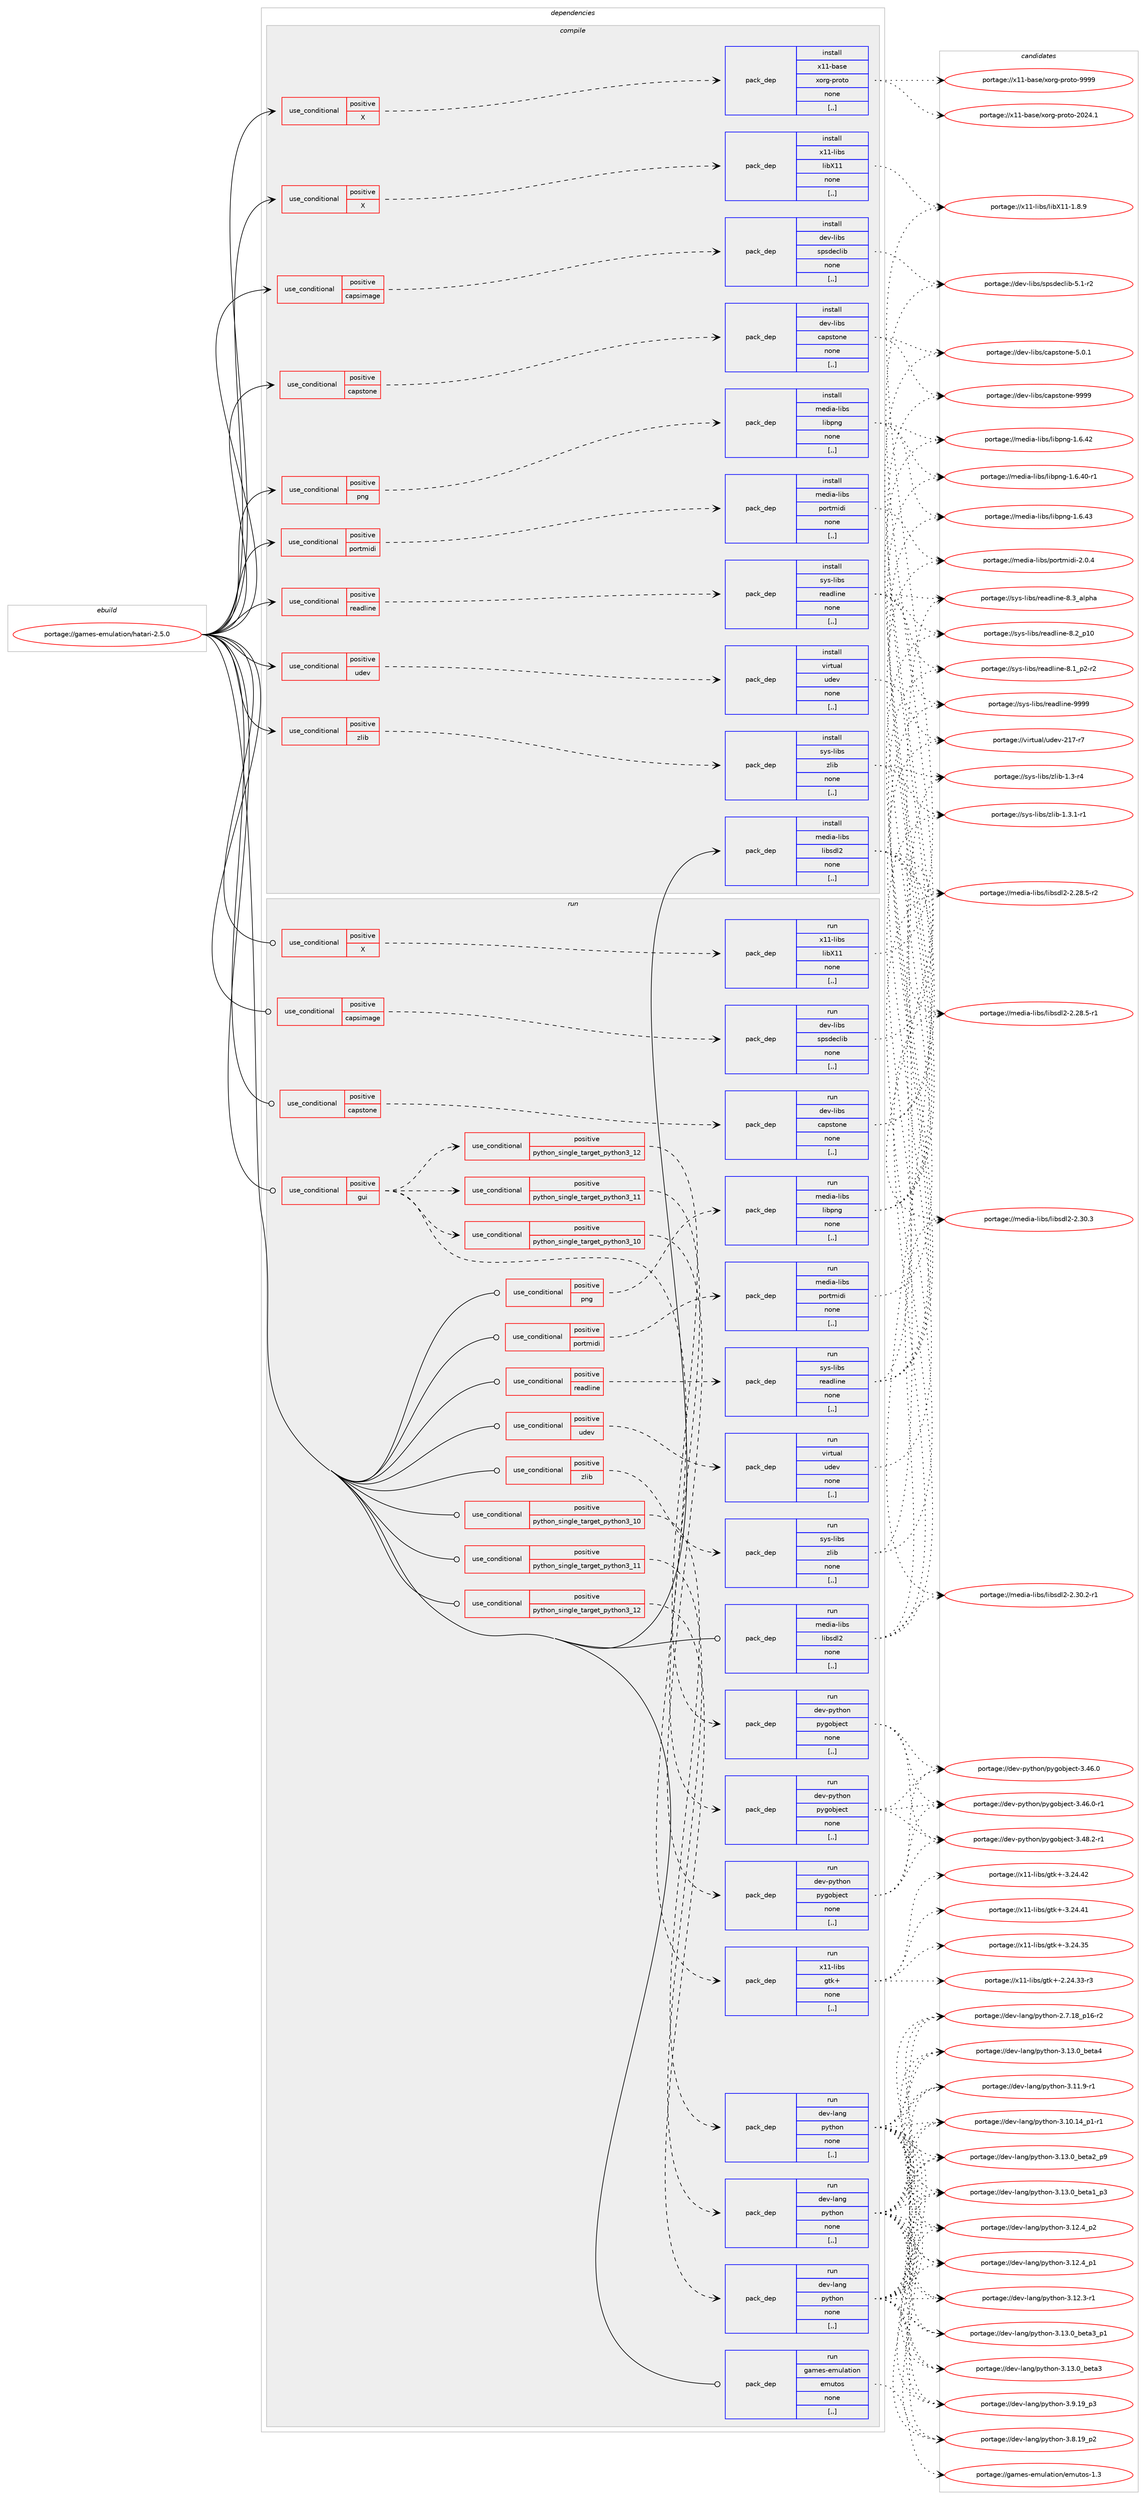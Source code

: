 digraph prolog {

# *************
# Graph options
# *************

newrank=true;
concentrate=true;
compound=true;
graph [rankdir=LR,fontname=Helvetica,fontsize=10,ranksep=1.5];#, ranksep=2.5, nodesep=0.2];
edge  [arrowhead=vee];
node  [fontname=Helvetica,fontsize=10];

# **********
# The ebuild
# **********

subgraph cluster_leftcol {
color=gray;
label=<<i>ebuild</i>>;
id [label="portage://games-emulation/hatari-2.5.0", color=red, width=4, href="../games-emulation/hatari-2.5.0.svg"];
}

# ****************
# The dependencies
# ****************

subgraph cluster_midcol {
color=gray;
label=<<i>dependencies</i>>;
subgraph cluster_compile {
fillcolor="#eeeeee";
style=filled;
label=<<i>compile</i>>;
subgraph cond63592 {
dependency227818 [label=<<TABLE BORDER="0" CELLBORDER="1" CELLSPACING="0" CELLPADDING="4"><TR><TD ROWSPAN="3" CELLPADDING="10">use_conditional</TD></TR><TR><TD>positive</TD></TR><TR><TD>X</TD></TR></TABLE>>, shape=none, color=red];
subgraph pack162730 {
dependency227819 [label=<<TABLE BORDER="0" CELLBORDER="1" CELLSPACING="0" CELLPADDING="4" WIDTH="220"><TR><TD ROWSPAN="6" CELLPADDING="30">pack_dep</TD></TR><TR><TD WIDTH="110">install</TD></TR><TR><TD>x11-base</TD></TR><TR><TD>xorg-proto</TD></TR><TR><TD>none</TD></TR><TR><TD>[,,]</TD></TR></TABLE>>, shape=none, color=blue];
}
dependency227818:e -> dependency227819:w [weight=20,style="dashed",arrowhead="vee"];
}
id:e -> dependency227818:w [weight=20,style="solid",arrowhead="vee"];
subgraph cond63593 {
dependency227820 [label=<<TABLE BORDER="0" CELLBORDER="1" CELLSPACING="0" CELLPADDING="4"><TR><TD ROWSPAN="3" CELLPADDING="10">use_conditional</TD></TR><TR><TD>positive</TD></TR><TR><TD>X</TD></TR></TABLE>>, shape=none, color=red];
subgraph pack162731 {
dependency227821 [label=<<TABLE BORDER="0" CELLBORDER="1" CELLSPACING="0" CELLPADDING="4" WIDTH="220"><TR><TD ROWSPAN="6" CELLPADDING="30">pack_dep</TD></TR><TR><TD WIDTH="110">install</TD></TR><TR><TD>x11-libs</TD></TR><TR><TD>libX11</TD></TR><TR><TD>none</TD></TR><TR><TD>[,,]</TD></TR></TABLE>>, shape=none, color=blue];
}
dependency227820:e -> dependency227821:w [weight=20,style="dashed",arrowhead="vee"];
}
id:e -> dependency227820:w [weight=20,style="solid",arrowhead="vee"];
subgraph cond63594 {
dependency227822 [label=<<TABLE BORDER="0" CELLBORDER="1" CELLSPACING="0" CELLPADDING="4"><TR><TD ROWSPAN="3" CELLPADDING="10">use_conditional</TD></TR><TR><TD>positive</TD></TR><TR><TD>capsimage</TD></TR></TABLE>>, shape=none, color=red];
subgraph pack162732 {
dependency227823 [label=<<TABLE BORDER="0" CELLBORDER="1" CELLSPACING="0" CELLPADDING="4" WIDTH="220"><TR><TD ROWSPAN="6" CELLPADDING="30">pack_dep</TD></TR><TR><TD WIDTH="110">install</TD></TR><TR><TD>dev-libs</TD></TR><TR><TD>spsdeclib</TD></TR><TR><TD>none</TD></TR><TR><TD>[,,]</TD></TR></TABLE>>, shape=none, color=blue];
}
dependency227822:e -> dependency227823:w [weight=20,style="dashed",arrowhead="vee"];
}
id:e -> dependency227822:w [weight=20,style="solid",arrowhead="vee"];
subgraph cond63595 {
dependency227824 [label=<<TABLE BORDER="0" CELLBORDER="1" CELLSPACING="0" CELLPADDING="4"><TR><TD ROWSPAN="3" CELLPADDING="10">use_conditional</TD></TR><TR><TD>positive</TD></TR><TR><TD>capstone</TD></TR></TABLE>>, shape=none, color=red];
subgraph pack162733 {
dependency227825 [label=<<TABLE BORDER="0" CELLBORDER="1" CELLSPACING="0" CELLPADDING="4" WIDTH="220"><TR><TD ROWSPAN="6" CELLPADDING="30">pack_dep</TD></TR><TR><TD WIDTH="110">install</TD></TR><TR><TD>dev-libs</TD></TR><TR><TD>capstone</TD></TR><TR><TD>none</TD></TR><TR><TD>[,,]</TD></TR></TABLE>>, shape=none, color=blue];
}
dependency227824:e -> dependency227825:w [weight=20,style="dashed",arrowhead="vee"];
}
id:e -> dependency227824:w [weight=20,style="solid",arrowhead="vee"];
subgraph cond63596 {
dependency227826 [label=<<TABLE BORDER="0" CELLBORDER="1" CELLSPACING="0" CELLPADDING="4"><TR><TD ROWSPAN="3" CELLPADDING="10">use_conditional</TD></TR><TR><TD>positive</TD></TR><TR><TD>png</TD></TR></TABLE>>, shape=none, color=red];
subgraph pack162734 {
dependency227827 [label=<<TABLE BORDER="0" CELLBORDER="1" CELLSPACING="0" CELLPADDING="4" WIDTH="220"><TR><TD ROWSPAN="6" CELLPADDING="30">pack_dep</TD></TR><TR><TD WIDTH="110">install</TD></TR><TR><TD>media-libs</TD></TR><TR><TD>libpng</TD></TR><TR><TD>none</TD></TR><TR><TD>[,,]</TD></TR></TABLE>>, shape=none, color=blue];
}
dependency227826:e -> dependency227827:w [weight=20,style="dashed",arrowhead="vee"];
}
id:e -> dependency227826:w [weight=20,style="solid",arrowhead="vee"];
subgraph cond63597 {
dependency227828 [label=<<TABLE BORDER="0" CELLBORDER="1" CELLSPACING="0" CELLPADDING="4"><TR><TD ROWSPAN="3" CELLPADDING="10">use_conditional</TD></TR><TR><TD>positive</TD></TR><TR><TD>portmidi</TD></TR></TABLE>>, shape=none, color=red];
subgraph pack162735 {
dependency227829 [label=<<TABLE BORDER="0" CELLBORDER="1" CELLSPACING="0" CELLPADDING="4" WIDTH="220"><TR><TD ROWSPAN="6" CELLPADDING="30">pack_dep</TD></TR><TR><TD WIDTH="110">install</TD></TR><TR><TD>media-libs</TD></TR><TR><TD>portmidi</TD></TR><TR><TD>none</TD></TR><TR><TD>[,,]</TD></TR></TABLE>>, shape=none, color=blue];
}
dependency227828:e -> dependency227829:w [weight=20,style="dashed",arrowhead="vee"];
}
id:e -> dependency227828:w [weight=20,style="solid",arrowhead="vee"];
subgraph cond63598 {
dependency227830 [label=<<TABLE BORDER="0" CELLBORDER="1" CELLSPACING="0" CELLPADDING="4"><TR><TD ROWSPAN="3" CELLPADDING="10">use_conditional</TD></TR><TR><TD>positive</TD></TR><TR><TD>readline</TD></TR></TABLE>>, shape=none, color=red];
subgraph pack162736 {
dependency227831 [label=<<TABLE BORDER="0" CELLBORDER="1" CELLSPACING="0" CELLPADDING="4" WIDTH="220"><TR><TD ROWSPAN="6" CELLPADDING="30">pack_dep</TD></TR><TR><TD WIDTH="110">install</TD></TR><TR><TD>sys-libs</TD></TR><TR><TD>readline</TD></TR><TR><TD>none</TD></TR><TR><TD>[,,]</TD></TR></TABLE>>, shape=none, color=blue];
}
dependency227830:e -> dependency227831:w [weight=20,style="dashed",arrowhead="vee"];
}
id:e -> dependency227830:w [weight=20,style="solid",arrowhead="vee"];
subgraph cond63599 {
dependency227832 [label=<<TABLE BORDER="0" CELLBORDER="1" CELLSPACING="0" CELLPADDING="4"><TR><TD ROWSPAN="3" CELLPADDING="10">use_conditional</TD></TR><TR><TD>positive</TD></TR><TR><TD>udev</TD></TR></TABLE>>, shape=none, color=red];
subgraph pack162737 {
dependency227833 [label=<<TABLE BORDER="0" CELLBORDER="1" CELLSPACING="0" CELLPADDING="4" WIDTH="220"><TR><TD ROWSPAN="6" CELLPADDING="30">pack_dep</TD></TR><TR><TD WIDTH="110">install</TD></TR><TR><TD>virtual</TD></TR><TR><TD>udev</TD></TR><TR><TD>none</TD></TR><TR><TD>[,,]</TD></TR></TABLE>>, shape=none, color=blue];
}
dependency227832:e -> dependency227833:w [weight=20,style="dashed",arrowhead="vee"];
}
id:e -> dependency227832:w [weight=20,style="solid",arrowhead="vee"];
subgraph cond63600 {
dependency227834 [label=<<TABLE BORDER="0" CELLBORDER="1" CELLSPACING="0" CELLPADDING="4"><TR><TD ROWSPAN="3" CELLPADDING="10">use_conditional</TD></TR><TR><TD>positive</TD></TR><TR><TD>zlib</TD></TR></TABLE>>, shape=none, color=red];
subgraph pack162738 {
dependency227835 [label=<<TABLE BORDER="0" CELLBORDER="1" CELLSPACING="0" CELLPADDING="4" WIDTH="220"><TR><TD ROWSPAN="6" CELLPADDING="30">pack_dep</TD></TR><TR><TD WIDTH="110">install</TD></TR><TR><TD>sys-libs</TD></TR><TR><TD>zlib</TD></TR><TR><TD>none</TD></TR><TR><TD>[,,]</TD></TR></TABLE>>, shape=none, color=blue];
}
dependency227834:e -> dependency227835:w [weight=20,style="dashed",arrowhead="vee"];
}
id:e -> dependency227834:w [weight=20,style="solid",arrowhead="vee"];
subgraph pack162739 {
dependency227836 [label=<<TABLE BORDER="0" CELLBORDER="1" CELLSPACING="0" CELLPADDING="4" WIDTH="220"><TR><TD ROWSPAN="6" CELLPADDING="30">pack_dep</TD></TR><TR><TD WIDTH="110">install</TD></TR><TR><TD>media-libs</TD></TR><TR><TD>libsdl2</TD></TR><TR><TD>none</TD></TR><TR><TD>[,,]</TD></TR></TABLE>>, shape=none, color=blue];
}
id:e -> dependency227836:w [weight=20,style="solid",arrowhead="vee"];
}
subgraph cluster_compileandrun {
fillcolor="#eeeeee";
style=filled;
label=<<i>compile and run</i>>;
}
subgraph cluster_run {
fillcolor="#eeeeee";
style=filled;
label=<<i>run</i>>;
subgraph cond63601 {
dependency227837 [label=<<TABLE BORDER="0" CELLBORDER="1" CELLSPACING="0" CELLPADDING="4"><TR><TD ROWSPAN="3" CELLPADDING="10">use_conditional</TD></TR><TR><TD>positive</TD></TR><TR><TD>X</TD></TR></TABLE>>, shape=none, color=red];
subgraph pack162740 {
dependency227838 [label=<<TABLE BORDER="0" CELLBORDER="1" CELLSPACING="0" CELLPADDING="4" WIDTH="220"><TR><TD ROWSPAN="6" CELLPADDING="30">pack_dep</TD></TR><TR><TD WIDTH="110">run</TD></TR><TR><TD>x11-libs</TD></TR><TR><TD>libX11</TD></TR><TR><TD>none</TD></TR><TR><TD>[,,]</TD></TR></TABLE>>, shape=none, color=blue];
}
dependency227837:e -> dependency227838:w [weight=20,style="dashed",arrowhead="vee"];
}
id:e -> dependency227837:w [weight=20,style="solid",arrowhead="odot"];
subgraph cond63602 {
dependency227839 [label=<<TABLE BORDER="0" CELLBORDER="1" CELLSPACING="0" CELLPADDING="4"><TR><TD ROWSPAN="3" CELLPADDING="10">use_conditional</TD></TR><TR><TD>positive</TD></TR><TR><TD>capsimage</TD></TR></TABLE>>, shape=none, color=red];
subgraph pack162741 {
dependency227840 [label=<<TABLE BORDER="0" CELLBORDER="1" CELLSPACING="0" CELLPADDING="4" WIDTH="220"><TR><TD ROWSPAN="6" CELLPADDING="30">pack_dep</TD></TR><TR><TD WIDTH="110">run</TD></TR><TR><TD>dev-libs</TD></TR><TR><TD>spsdeclib</TD></TR><TR><TD>none</TD></TR><TR><TD>[,,]</TD></TR></TABLE>>, shape=none, color=blue];
}
dependency227839:e -> dependency227840:w [weight=20,style="dashed",arrowhead="vee"];
}
id:e -> dependency227839:w [weight=20,style="solid",arrowhead="odot"];
subgraph cond63603 {
dependency227841 [label=<<TABLE BORDER="0" CELLBORDER="1" CELLSPACING="0" CELLPADDING="4"><TR><TD ROWSPAN="3" CELLPADDING="10">use_conditional</TD></TR><TR><TD>positive</TD></TR><TR><TD>capstone</TD></TR></TABLE>>, shape=none, color=red];
subgraph pack162742 {
dependency227842 [label=<<TABLE BORDER="0" CELLBORDER="1" CELLSPACING="0" CELLPADDING="4" WIDTH="220"><TR><TD ROWSPAN="6" CELLPADDING="30">pack_dep</TD></TR><TR><TD WIDTH="110">run</TD></TR><TR><TD>dev-libs</TD></TR><TR><TD>capstone</TD></TR><TR><TD>none</TD></TR><TR><TD>[,,]</TD></TR></TABLE>>, shape=none, color=blue];
}
dependency227841:e -> dependency227842:w [weight=20,style="dashed",arrowhead="vee"];
}
id:e -> dependency227841:w [weight=20,style="solid",arrowhead="odot"];
subgraph cond63604 {
dependency227843 [label=<<TABLE BORDER="0" CELLBORDER="1" CELLSPACING="0" CELLPADDING="4"><TR><TD ROWSPAN="3" CELLPADDING="10">use_conditional</TD></TR><TR><TD>positive</TD></TR><TR><TD>gui</TD></TR></TABLE>>, shape=none, color=red];
subgraph cond63605 {
dependency227844 [label=<<TABLE BORDER="0" CELLBORDER="1" CELLSPACING="0" CELLPADDING="4"><TR><TD ROWSPAN="3" CELLPADDING="10">use_conditional</TD></TR><TR><TD>positive</TD></TR><TR><TD>python_single_target_python3_10</TD></TR></TABLE>>, shape=none, color=red];
subgraph pack162743 {
dependency227845 [label=<<TABLE BORDER="0" CELLBORDER="1" CELLSPACING="0" CELLPADDING="4" WIDTH="220"><TR><TD ROWSPAN="6" CELLPADDING="30">pack_dep</TD></TR><TR><TD WIDTH="110">run</TD></TR><TR><TD>dev-python</TD></TR><TR><TD>pygobject</TD></TR><TR><TD>none</TD></TR><TR><TD>[,,]</TD></TR></TABLE>>, shape=none, color=blue];
}
dependency227844:e -> dependency227845:w [weight=20,style="dashed",arrowhead="vee"];
}
dependency227843:e -> dependency227844:w [weight=20,style="dashed",arrowhead="vee"];
subgraph cond63606 {
dependency227846 [label=<<TABLE BORDER="0" CELLBORDER="1" CELLSPACING="0" CELLPADDING="4"><TR><TD ROWSPAN="3" CELLPADDING="10">use_conditional</TD></TR><TR><TD>positive</TD></TR><TR><TD>python_single_target_python3_11</TD></TR></TABLE>>, shape=none, color=red];
subgraph pack162744 {
dependency227847 [label=<<TABLE BORDER="0" CELLBORDER="1" CELLSPACING="0" CELLPADDING="4" WIDTH="220"><TR><TD ROWSPAN="6" CELLPADDING="30">pack_dep</TD></TR><TR><TD WIDTH="110">run</TD></TR><TR><TD>dev-python</TD></TR><TR><TD>pygobject</TD></TR><TR><TD>none</TD></TR><TR><TD>[,,]</TD></TR></TABLE>>, shape=none, color=blue];
}
dependency227846:e -> dependency227847:w [weight=20,style="dashed",arrowhead="vee"];
}
dependency227843:e -> dependency227846:w [weight=20,style="dashed",arrowhead="vee"];
subgraph cond63607 {
dependency227848 [label=<<TABLE BORDER="0" CELLBORDER="1" CELLSPACING="0" CELLPADDING="4"><TR><TD ROWSPAN="3" CELLPADDING="10">use_conditional</TD></TR><TR><TD>positive</TD></TR><TR><TD>python_single_target_python3_12</TD></TR></TABLE>>, shape=none, color=red];
subgraph pack162745 {
dependency227849 [label=<<TABLE BORDER="0" CELLBORDER="1" CELLSPACING="0" CELLPADDING="4" WIDTH="220"><TR><TD ROWSPAN="6" CELLPADDING="30">pack_dep</TD></TR><TR><TD WIDTH="110">run</TD></TR><TR><TD>dev-python</TD></TR><TR><TD>pygobject</TD></TR><TR><TD>none</TD></TR><TR><TD>[,,]</TD></TR></TABLE>>, shape=none, color=blue];
}
dependency227848:e -> dependency227849:w [weight=20,style="dashed",arrowhead="vee"];
}
dependency227843:e -> dependency227848:w [weight=20,style="dashed",arrowhead="vee"];
subgraph pack162746 {
dependency227850 [label=<<TABLE BORDER="0" CELLBORDER="1" CELLSPACING="0" CELLPADDING="4" WIDTH="220"><TR><TD ROWSPAN="6" CELLPADDING="30">pack_dep</TD></TR><TR><TD WIDTH="110">run</TD></TR><TR><TD>x11-libs</TD></TR><TR><TD>gtk+</TD></TR><TR><TD>none</TD></TR><TR><TD>[,,]</TD></TR></TABLE>>, shape=none, color=blue];
}
dependency227843:e -> dependency227850:w [weight=20,style="dashed",arrowhead="vee"];
}
id:e -> dependency227843:w [weight=20,style="solid",arrowhead="odot"];
subgraph cond63608 {
dependency227851 [label=<<TABLE BORDER="0" CELLBORDER="1" CELLSPACING="0" CELLPADDING="4"><TR><TD ROWSPAN="3" CELLPADDING="10">use_conditional</TD></TR><TR><TD>positive</TD></TR><TR><TD>png</TD></TR></TABLE>>, shape=none, color=red];
subgraph pack162747 {
dependency227852 [label=<<TABLE BORDER="0" CELLBORDER="1" CELLSPACING="0" CELLPADDING="4" WIDTH="220"><TR><TD ROWSPAN="6" CELLPADDING="30">pack_dep</TD></TR><TR><TD WIDTH="110">run</TD></TR><TR><TD>media-libs</TD></TR><TR><TD>libpng</TD></TR><TR><TD>none</TD></TR><TR><TD>[,,]</TD></TR></TABLE>>, shape=none, color=blue];
}
dependency227851:e -> dependency227852:w [weight=20,style="dashed",arrowhead="vee"];
}
id:e -> dependency227851:w [weight=20,style="solid",arrowhead="odot"];
subgraph cond63609 {
dependency227853 [label=<<TABLE BORDER="0" CELLBORDER="1" CELLSPACING="0" CELLPADDING="4"><TR><TD ROWSPAN="3" CELLPADDING="10">use_conditional</TD></TR><TR><TD>positive</TD></TR><TR><TD>portmidi</TD></TR></TABLE>>, shape=none, color=red];
subgraph pack162748 {
dependency227854 [label=<<TABLE BORDER="0" CELLBORDER="1" CELLSPACING="0" CELLPADDING="4" WIDTH="220"><TR><TD ROWSPAN="6" CELLPADDING="30">pack_dep</TD></TR><TR><TD WIDTH="110">run</TD></TR><TR><TD>media-libs</TD></TR><TR><TD>portmidi</TD></TR><TR><TD>none</TD></TR><TR><TD>[,,]</TD></TR></TABLE>>, shape=none, color=blue];
}
dependency227853:e -> dependency227854:w [weight=20,style="dashed",arrowhead="vee"];
}
id:e -> dependency227853:w [weight=20,style="solid",arrowhead="odot"];
subgraph cond63610 {
dependency227855 [label=<<TABLE BORDER="0" CELLBORDER="1" CELLSPACING="0" CELLPADDING="4"><TR><TD ROWSPAN="3" CELLPADDING="10">use_conditional</TD></TR><TR><TD>positive</TD></TR><TR><TD>python_single_target_python3_10</TD></TR></TABLE>>, shape=none, color=red];
subgraph pack162749 {
dependency227856 [label=<<TABLE BORDER="0" CELLBORDER="1" CELLSPACING="0" CELLPADDING="4" WIDTH="220"><TR><TD ROWSPAN="6" CELLPADDING="30">pack_dep</TD></TR><TR><TD WIDTH="110">run</TD></TR><TR><TD>dev-lang</TD></TR><TR><TD>python</TD></TR><TR><TD>none</TD></TR><TR><TD>[,,]</TD></TR></TABLE>>, shape=none, color=blue];
}
dependency227855:e -> dependency227856:w [weight=20,style="dashed",arrowhead="vee"];
}
id:e -> dependency227855:w [weight=20,style="solid",arrowhead="odot"];
subgraph cond63611 {
dependency227857 [label=<<TABLE BORDER="0" CELLBORDER="1" CELLSPACING="0" CELLPADDING="4"><TR><TD ROWSPAN="3" CELLPADDING="10">use_conditional</TD></TR><TR><TD>positive</TD></TR><TR><TD>python_single_target_python3_11</TD></TR></TABLE>>, shape=none, color=red];
subgraph pack162750 {
dependency227858 [label=<<TABLE BORDER="0" CELLBORDER="1" CELLSPACING="0" CELLPADDING="4" WIDTH="220"><TR><TD ROWSPAN="6" CELLPADDING="30">pack_dep</TD></TR><TR><TD WIDTH="110">run</TD></TR><TR><TD>dev-lang</TD></TR><TR><TD>python</TD></TR><TR><TD>none</TD></TR><TR><TD>[,,]</TD></TR></TABLE>>, shape=none, color=blue];
}
dependency227857:e -> dependency227858:w [weight=20,style="dashed",arrowhead="vee"];
}
id:e -> dependency227857:w [weight=20,style="solid",arrowhead="odot"];
subgraph cond63612 {
dependency227859 [label=<<TABLE BORDER="0" CELLBORDER="1" CELLSPACING="0" CELLPADDING="4"><TR><TD ROWSPAN="3" CELLPADDING="10">use_conditional</TD></TR><TR><TD>positive</TD></TR><TR><TD>python_single_target_python3_12</TD></TR></TABLE>>, shape=none, color=red];
subgraph pack162751 {
dependency227860 [label=<<TABLE BORDER="0" CELLBORDER="1" CELLSPACING="0" CELLPADDING="4" WIDTH="220"><TR><TD ROWSPAN="6" CELLPADDING="30">pack_dep</TD></TR><TR><TD WIDTH="110">run</TD></TR><TR><TD>dev-lang</TD></TR><TR><TD>python</TD></TR><TR><TD>none</TD></TR><TR><TD>[,,]</TD></TR></TABLE>>, shape=none, color=blue];
}
dependency227859:e -> dependency227860:w [weight=20,style="dashed",arrowhead="vee"];
}
id:e -> dependency227859:w [weight=20,style="solid",arrowhead="odot"];
subgraph cond63613 {
dependency227861 [label=<<TABLE BORDER="0" CELLBORDER="1" CELLSPACING="0" CELLPADDING="4"><TR><TD ROWSPAN="3" CELLPADDING="10">use_conditional</TD></TR><TR><TD>positive</TD></TR><TR><TD>readline</TD></TR></TABLE>>, shape=none, color=red];
subgraph pack162752 {
dependency227862 [label=<<TABLE BORDER="0" CELLBORDER="1" CELLSPACING="0" CELLPADDING="4" WIDTH="220"><TR><TD ROWSPAN="6" CELLPADDING="30">pack_dep</TD></TR><TR><TD WIDTH="110">run</TD></TR><TR><TD>sys-libs</TD></TR><TR><TD>readline</TD></TR><TR><TD>none</TD></TR><TR><TD>[,,]</TD></TR></TABLE>>, shape=none, color=blue];
}
dependency227861:e -> dependency227862:w [weight=20,style="dashed",arrowhead="vee"];
}
id:e -> dependency227861:w [weight=20,style="solid",arrowhead="odot"];
subgraph cond63614 {
dependency227863 [label=<<TABLE BORDER="0" CELLBORDER="1" CELLSPACING="0" CELLPADDING="4"><TR><TD ROWSPAN="3" CELLPADDING="10">use_conditional</TD></TR><TR><TD>positive</TD></TR><TR><TD>udev</TD></TR></TABLE>>, shape=none, color=red];
subgraph pack162753 {
dependency227864 [label=<<TABLE BORDER="0" CELLBORDER="1" CELLSPACING="0" CELLPADDING="4" WIDTH="220"><TR><TD ROWSPAN="6" CELLPADDING="30">pack_dep</TD></TR><TR><TD WIDTH="110">run</TD></TR><TR><TD>virtual</TD></TR><TR><TD>udev</TD></TR><TR><TD>none</TD></TR><TR><TD>[,,]</TD></TR></TABLE>>, shape=none, color=blue];
}
dependency227863:e -> dependency227864:w [weight=20,style="dashed",arrowhead="vee"];
}
id:e -> dependency227863:w [weight=20,style="solid",arrowhead="odot"];
subgraph cond63615 {
dependency227865 [label=<<TABLE BORDER="0" CELLBORDER="1" CELLSPACING="0" CELLPADDING="4"><TR><TD ROWSPAN="3" CELLPADDING="10">use_conditional</TD></TR><TR><TD>positive</TD></TR><TR><TD>zlib</TD></TR></TABLE>>, shape=none, color=red];
subgraph pack162754 {
dependency227866 [label=<<TABLE BORDER="0" CELLBORDER="1" CELLSPACING="0" CELLPADDING="4" WIDTH="220"><TR><TD ROWSPAN="6" CELLPADDING="30">pack_dep</TD></TR><TR><TD WIDTH="110">run</TD></TR><TR><TD>sys-libs</TD></TR><TR><TD>zlib</TD></TR><TR><TD>none</TD></TR><TR><TD>[,,]</TD></TR></TABLE>>, shape=none, color=blue];
}
dependency227865:e -> dependency227866:w [weight=20,style="dashed",arrowhead="vee"];
}
id:e -> dependency227865:w [weight=20,style="solid",arrowhead="odot"];
subgraph pack162755 {
dependency227867 [label=<<TABLE BORDER="0" CELLBORDER="1" CELLSPACING="0" CELLPADDING="4" WIDTH="220"><TR><TD ROWSPAN="6" CELLPADDING="30">pack_dep</TD></TR><TR><TD WIDTH="110">run</TD></TR><TR><TD>games-emulation</TD></TR><TR><TD>emutos</TD></TR><TR><TD>none</TD></TR><TR><TD>[,,]</TD></TR></TABLE>>, shape=none, color=blue];
}
id:e -> dependency227867:w [weight=20,style="solid",arrowhead="odot"];
subgraph pack162756 {
dependency227868 [label=<<TABLE BORDER="0" CELLBORDER="1" CELLSPACING="0" CELLPADDING="4" WIDTH="220"><TR><TD ROWSPAN="6" CELLPADDING="30">pack_dep</TD></TR><TR><TD WIDTH="110">run</TD></TR><TR><TD>media-libs</TD></TR><TR><TD>libsdl2</TD></TR><TR><TD>none</TD></TR><TR><TD>[,,]</TD></TR></TABLE>>, shape=none, color=blue];
}
id:e -> dependency227868:w [weight=20,style="solid",arrowhead="odot"];
}
}

# **************
# The candidates
# **************

subgraph cluster_choices {
rank=same;
color=gray;
label=<<i>candidates</i>>;

subgraph choice162730 {
color=black;
nodesep=1;
choice120494945989711510147120111114103451121141111161114557575757 [label="portage://x11-base/xorg-proto-9999", color=red, width=4,href="../x11-base/xorg-proto-9999.svg"];
choice1204949459897115101471201111141034511211411111611145504850524649 [label="portage://x11-base/xorg-proto-2024.1", color=red, width=4,href="../x11-base/xorg-proto-2024.1.svg"];
dependency227819:e -> choice120494945989711510147120111114103451121141111161114557575757:w [style=dotted,weight="100"];
dependency227819:e -> choice1204949459897115101471201111141034511211411111611145504850524649:w [style=dotted,weight="100"];
}
subgraph choice162731 {
color=black;
nodesep=1;
choice120494945108105981154710810598884949454946564657 [label="portage://x11-libs/libX11-1.8.9", color=red, width=4,href="../x11-libs/libX11-1.8.9.svg"];
dependency227821:e -> choice120494945108105981154710810598884949454946564657:w [style=dotted,weight="100"];
}
subgraph choice162732 {
color=black;
nodesep=1;
choice1001011184510810598115471151121151001019910810598455346494511450 [label="portage://dev-libs/spsdeclib-5.1-r2", color=red, width=4,href="../dev-libs/spsdeclib-5.1-r2.svg"];
dependency227823:e -> choice1001011184510810598115471151121151001019910810598455346494511450:w [style=dotted,weight="100"];
}
subgraph choice162733 {
color=black;
nodesep=1;
choice10010111845108105981154799971121151161111101014557575757 [label="portage://dev-libs/capstone-9999", color=red, width=4,href="../dev-libs/capstone-9999.svg"];
choice1001011184510810598115479997112115116111110101455346484649 [label="portage://dev-libs/capstone-5.0.1", color=red, width=4,href="../dev-libs/capstone-5.0.1.svg"];
dependency227825:e -> choice10010111845108105981154799971121151161111101014557575757:w [style=dotted,weight="100"];
dependency227825:e -> choice1001011184510810598115479997112115116111110101455346484649:w [style=dotted,weight="100"];
}
subgraph choice162734 {
color=black;
nodesep=1;
choice109101100105974510810598115471081059811211010345494654465251 [label="portage://media-libs/libpng-1.6.43", color=red, width=4,href="../media-libs/libpng-1.6.43.svg"];
choice109101100105974510810598115471081059811211010345494654465250 [label="portage://media-libs/libpng-1.6.42", color=red, width=4,href="../media-libs/libpng-1.6.42.svg"];
choice1091011001059745108105981154710810598112110103454946544652484511449 [label="portage://media-libs/libpng-1.6.40-r1", color=red, width=4,href="../media-libs/libpng-1.6.40-r1.svg"];
dependency227827:e -> choice109101100105974510810598115471081059811211010345494654465251:w [style=dotted,weight="100"];
dependency227827:e -> choice109101100105974510810598115471081059811211010345494654465250:w [style=dotted,weight="100"];
dependency227827:e -> choice1091011001059745108105981154710810598112110103454946544652484511449:w [style=dotted,weight="100"];
}
subgraph choice162735 {
color=black;
nodesep=1;
choice10910110010597451081059811547112111114116109105100105455046484652 [label="portage://media-libs/portmidi-2.0.4", color=red, width=4,href="../media-libs/portmidi-2.0.4.svg"];
dependency227829:e -> choice10910110010597451081059811547112111114116109105100105455046484652:w [style=dotted,weight="100"];
}
subgraph choice162736 {
color=black;
nodesep=1;
choice115121115451081059811547114101971001081051101014557575757 [label="portage://sys-libs/readline-9999", color=red, width=4,href="../sys-libs/readline-9999.svg"];
choice1151211154510810598115471141019710010810511010145564651959710811210497 [label="portage://sys-libs/readline-8.3_alpha", color=red, width=4,href="../sys-libs/readline-8.3_alpha.svg"];
choice1151211154510810598115471141019710010810511010145564650951124948 [label="portage://sys-libs/readline-8.2_p10", color=red, width=4,href="../sys-libs/readline-8.2_p10.svg"];
choice115121115451081059811547114101971001081051101014556464995112504511450 [label="portage://sys-libs/readline-8.1_p2-r2", color=red, width=4,href="../sys-libs/readline-8.1_p2-r2.svg"];
dependency227831:e -> choice115121115451081059811547114101971001081051101014557575757:w [style=dotted,weight="100"];
dependency227831:e -> choice1151211154510810598115471141019710010810511010145564651959710811210497:w [style=dotted,weight="100"];
dependency227831:e -> choice1151211154510810598115471141019710010810511010145564650951124948:w [style=dotted,weight="100"];
dependency227831:e -> choice115121115451081059811547114101971001081051101014556464995112504511450:w [style=dotted,weight="100"];
}
subgraph choice162737 {
color=black;
nodesep=1;
choice1181051141161179710847117100101118455049554511455 [label="portage://virtual/udev-217-r7", color=red, width=4,href="../virtual/udev-217-r7.svg"];
dependency227833:e -> choice1181051141161179710847117100101118455049554511455:w [style=dotted,weight="100"];
}
subgraph choice162738 {
color=black;
nodesep=1;
choice115121115451081059811547122108105984549465146494511449 [label="portage://sys-libs/zlib-1.3.1-r1", color=red, width=4,href="../sys-libs/zlib-1.3.1-r1.svg"];
choice11512111545108105981154712210810598454946514511452 [label="portage://sys-libs/zlib-1.3-r4", color=red, width=4,href="../sys-libs/zlib-1.3-r4.svg"];
dependency227835:e -> choice115121115451081059811547122108105984549465146494511449:w [style=dotted,weight="100"];
dependency227835:e -> choice11512111545108105981154712210810598454946514511452:w [style=dotted,weight="100"];
}
subgraph choice162739 {
color=black;
nodesep=1;
choice10910110010597451081059811547108105981151001085045504651484651 [label="portage://media-libs/libsdl2-2.30.3", color=red, width=4,href="../media-libs/libsdl2-2.30.3.svg"];
choice109101100105974510810598115471081059811510010850455046514846504511449 [label="portage://media-libs/libsdl2-2.30.2-r1", color=red, width=4,href="../media-libs/libsdl2-2.30.2-r1.svg"];
choice109101100105974510810598115471081059811510010850455046505646534511450 [label="portage://media-libs/libsdl2-2.28.5-r2", color=red, width=4,href="../media-libs/libsdl2-2.28.5-r2.svg"];
choice109101100105974510810598115471081059811510010850455046505646534511449 [label="portage://media-libs/libsdl2-2.28.5-r1", color=red, width=4,href="../media-libs/libsdl2-2.28.5-r1.svg"];
dependency227836:e -> choice10910110010597451081059811547108105981151001085045504651484651:w [style=dotted,weight="100"];
dependency227836:e -> choice109101100105974510810598115471081059811510010850455046514846504511449:w [style=dotted,weight="100"];
dependency227836:e -> choice109101100105974510810598115471081059811510010850455046505646534511450:w [style=dotted,weight="100"];
dependency227836:e -> choice109101100105974510810598115471081059811510010850455046505646534511449:w [style=dotted,weight="100"];
}
subgraph choice162740 {
color=black;
nodesep=1;
choice120494945108105981154710810598884949454946564657 [label="portage://x11-libs/libX11-1.8.9", color=red, width=4,href="../x11-libs/libX11-1.8.9.svg"];
dependency227838:e -> choice120494945108105981154710810598884949454946564657:w [style=dotted,weight="100"];
}
subgraph choice162741 {
color=black;
nodesep=1;
choice1001011184510810598115471151121151001019910810598455346494511450 [label="portage://dev-libs/spsdeclib-5.1-r2", color=red, width=4,href="../dev-libs/spsdeclib-5.1-r2.svg"];
dependency227840:e -> choice1001011184510810598115471151121151001019910810598455346494511450:w [style=dotted,weight="100"];
}
subgraph choice162742 {
color=black;
nodesep=1;
choice10010111845108105981154799971121151161111101014557575757 [label="portage://dev-libs/capstone-9999", color=red, width=4,href="../dev-libs/capstone-9999.svg"];
choice1001011184510810598115479997112115116111110101455346484649 [label="portage://dev-libs/capstone-5.0.1", color=red, width=4,href="../dev-libs/capstone-5.0.1.svg"];
dependency227842:e -> choice10010111845108105981154799971121151161111101014557575757:w [style=dotted,weight="100"];
dependency227842:e -> choice1001011184510810598115479997112115116111110101455346484649:w [style=dotted,weight="100"];
}
subgraph choice162743 {
color=black;
nodesep=1;
choice10010111845112121116104111110471121211031119810610199116455146525646504511449 [label="portage://dev-python/pygobject-3.48.2-r1", color=red, width=4,href="../dev-python/pygobject-3.48.2-r1.svg"];
choice10010111845112121116104111110471121211031119810610199116455146525446484511449 [label="portage://dev-python/pygobject-3.46.0-r1", color=red, width=4,href="../dev-python/pygobject-3.46.0-r1.svg"];
choice1001011184511212111610411111047112121103111981061019911645514652544648 [label="portage://dev-python/pygobject-3.46.0", color=red, width=4,href="../dev-python/pygobject-3.46.0.svg"];
dependency227845:e -> choice10010111845112121116104111110471121211031119810610199116455146525646504511449:w [style=dotted,weight="100"];
dependency227845:e -> choice10010111845112121116104111110471121211031119810610199116455146525446484511449:w [style=dotted,weight="100"];
dependency227845:e -> choice1001011184511212111610411111047112121103111981061019911645514652544648:w [style=dotted,weight="100"];
}
subgraph choice162744 {
color=black;
nodesep=1;
choice10010111845112121116104111110471121211031119810610199116455146525646504511449 [label="portage://dev-python/pygobject-3.48.2-r1", color=red, width=4,href="../dev-python/pygobject-3.48.2-r1.svg"];
choice10010111845112121116104111110471121211031119810610199116455146525446484511449 [label="portage://dev-python/pygobject-3.46.0-r1", color=red, width=4,href="../dev-python/pygobject-3.46.0-r1.svg"];
choice1001011184511212111610411111047112121103111981061019911645514652544648 [label="portage://dev-python/pygobject-3.46.0", color=red, width=4,href="../dev-python/pygobject-3.46.0.svg"];
dependency227847:e -> choice10010111845112121116104111110471121211031119810610199116455146525646504511449:w [style=dotted,weight="100"];
dependency227847:e -> choice10010111845112121116104111110471121211031119810610199116455146525446484511449:w [style=dotted,weight="100"];
dependency227847:e -> choice1001011184511212111610411111047112121103111981061019911645514652544648:w [style=dotted,weight="100"];
}
subgraph choice162745 {
color=black;
nodesep=1;
choice10010111845112121116104111110471121211031119810610199116455146525646504511449 [label="portage://dev-python/pygobject-3.48.2-r1", color=red, width=4,href="../dev-python/pygobject-3.48.2-r1.svg"];
choice10010111845112121116104111110471121211031119810610199116455146525446484511449 [label="portage://dev-python/pygobject-3.46.0-r1", color=red, width=4,href="../dev-python/pygobject-3.46.0-r1.svg"];
choice1001011184511212111610411111047112121103111981061019911645514652544648 [label="portage://dev-python/pygobject-3.46.0", color=red, width=4,href="../dev-python/pygobject-3.46.0.svg"];
dependency227849:e -> choice10010111845112121116104111110471121211031119810610199116455146525646504511449:w [style=dotted,weight="100"];
dependency227849:e -> choice10010111845112121116104111110471121211031119810610199116455146525446484511449:w [style=dotted,weight="100"];
dependency227849:e -> choice1001011184511212111610411111047112121103111981061019911645514652544648:w [style=dotted,weight="100"];
}
subgraph choice162746 {
color=black;
nodesep=1;
choice1204949451081059811547103116107434551465052465250 [label="portage://x11-libs/gtk+-3.24.42", color=red, width=4,href="../x11-libs/gtk+-3.24.42.svg"];
choice1204949451081059811547103116107434551465052465249 [label="portage://x11-libs/gtk+-3.24.41", color=red, width=4,href="../x11-libs/gtk+-3.24.41.svg"];
choice1204949451081059811547103116107434551465052465153 [label="portage://x11-libs/gtk+-3.24.35", color=red, width=4,href="../x11-libs/gtk+-3.24.35.svg"];
choice12049494510810598115471031161074345504650524651514511451 [label="portage://x11-libs/gtk+-2.24.33-r3", color=red, width=4,href="../x11-libs/gtk+-2.24.33-r3.svg"];
dependency227850:e -> choice1204949451081059811547103116107434551465052465250:w [style=dotted,weight="100"];
dependency227850:e -> choice1204949451081059811547103116107434551465052465249:w [style=dotted,weight="100"];
dependency227850:e -> choice1204949451081059811547103116107434551465052465153:w [style=dotted,weight="100"];
dependency227850:e -> choice12049494510810598115471031161074345504650524651514511451:w [style=dotted,weight="100"];
}
subgraph choice162747 {
color=black;
nodesep=1;
choice109101100105974510810598115471081059811211010345494654465251 [label="portage://media-libs/libpng-1.6.43", color=red, width=4,href="../media-libs/libpng-1.6.43.svg"];
choice109101100105974510810598115471081059811211010345494654465250 [label="portage://media-libs/libpng-1.6.42", color=red, width=4,href="../media-libs/libpng-1.6.42.svg"];
choice1091011001059745108105981154710810598112110103454946544652484511449 [label="portage://media-libs/libpng-1.6.40-r1", color=red, width=4,href="../media-libs/libpng-1.6.40-r1.svg"];
dependency227852:e -> choice109101100105974510810598115471081059811211010345494654465251:w [style=dotted,weight="100"];
dependency227852:e -> choice109101100105974510810598115471081059811211010345494654465250:w [style=dotted,weight="100"];
dependency227852:e -> choice1091011001059745108105981154710810598112110103454946544652484511449:w [style=dotted,weight="100"];
}
subgraph choice162748 {
color=black;
nodesep=1;
choice10910110010597451081059811547112111114116109105100105455046484652 [label="portage://media-libs/portmidi-2.0.4", color=red, width=4,href="../media-libs/portmidi-2.0.4.svg"];
dependency227854:e -> choice10910110010597451081059811547112111114116109105100105455046484652:w [style=dotted,weight="100"];
}
subgraph choice162749 {
color=black;
nodesep=1;
choice1001011184510897110103471121211161041111104551464951464895981011169752 [label="portage://dev-lang/python-3.13.0_beta4", color=red, width=4,href="../dev-lang/python-3.13.0_beta4.svg"];
choice10010111845108971101034711212111610411111045514649514648959810111697519511249 [label="portage://dev-lang/python-3.13.0_beta3_p1", color=red, width=4,href="../dev-lang/python-3.13.0_beta3_p1.svg"];
choice1001011184510897110103471121211161041111104551464951464895981011169751 [label="portage://dev-lang/python-3.13.0_beta3", color=red, width=4,href="../dev-lang/python-3.13.0_beta3.svg"];
choice10010111845108971101034711212111610411111045514649514648959810111697509511257 [label="portage://dev-lang/python-3.13.0_beta2_p9", color=red, width=4,href="../dev-lang/python-3.13.0_beta2_p9.svg"];
choice10010111845108971101034711212111610411111045514649514648959810111697499511251 [label="portage://dev-lang/python-3.13.0_beta1_p3", color=red, width=4,href="../dev-lang/python-3.13.0_beta1_p3.svg"];
choice100101118451089711010347112121116104111110455146495046529511250 [label="portage://dev-lang/python-3.12.4_p2", color=red, width=4,href="../dev-lang/python-3.12.4_p2.svg"];
choice100101118451089711010347112121116104111110455146495046529511249 [label="portage://dev-lang/python-3.12.4_p1", color=red, width=4,href="../dev-lang/python-3.12.4_p1.svg"];
choice100101118451089711010347112121116104111110455146495046514511449 [label="portage://dev-lang/python-3.12.3-r1", color=red, width=4,href="../dev-lang/python-3.12.3-r1.svg"];
choice100101118451089711010347112121116104111110455146494946574511449 [label="portage://dev-lang/python-3.11.9-r1", color=red, width=4,href="../dev-lang/python-3.11.9-r1.svg"];
choice100101118451089711010347112121116104111110455146494846495295112494511449 [label="portage://dev-lang/python-3.10.14_p1-r1", color=red, width=4,href="../dev-lang/python-3.10.14_p1-r1.svg"];
choice100101118451089711010347112121116104111110455146574649579511251 [label="portage://dev-lang/python-3.9.19_p3", color=red, width=4,href="../dev-lang/python-3.9.19_p3.svg"];
choice100101118451089711010347112121116104111110455146564649579511250 [label="portage://dev-lang/python-3.8.19_p2", color=red, width=4,href="../dev-lang/python-3.8.19_p2.svg"];
choice100101118451089711010347112121116104111110455046554649569511249544511450 [label="portage://dev-lang/python-2.7.18_p16-r2", color=red, width=4,href="../dev-lang/python-2.7.18_p16-r2.svg"];
dependency227856:e -> choice1001011184510897110103471121211161041111104551464951464895981011169752:w [style=dotted,weight="100"];
dependency227856:e -> choice10010111845108971101034711212111610411111045514649514648959810111697519511249:w [style=dotted,weight="100"];
dependency227856:e -> choice1001011184510897110103471121211161041111104551464951464895981011169751:w [style=dotted,weight="100"];
dependency227856:e -> choice10010111845108971101034711212111610411111045514649514648959810111697509511257:w [style=dotted,weight="100"];
dependency227856:e -> choice10010111845108971101034711212111610411111045514649514648959810111697499511251:w [style=dotted,weight="100"];
dependency227856:e -> choice100101118451089711010347112121116104111110455146495046529511250:w [style=dotted,weight="100"];
dependency227856:e -> choice100101118451089711010347112121116104111110455146495046529511249:w [style=dotted,weight="100"];
dependency227856:e -> choice100101118451089711010347112121116104111110455146495046514511449:w [style=dotted,weight="100"];
dependency227856:e -> choice100101118451089711010347112121116104111110455146494946574511449:w [style=dotted,weight="100"];
dependency227856:e -> choice100101118451089711010347112121116104111110455146494846495295112494511449:w [style=dotted,weight="100"];
dependency227856:e -> choice100101118451089711010347112121116104111110455146574649579511251:w [style=dotted,weight="100"];
dependency227856:e -> choice100101118451089711010347112121116104111110455146564649579511250:w [style=dotted,weight="100"];
dependency227856:e -> choice100101118451089711010347112121116104111110455046554649569511249544511450:w [style=dotted,weight="100"];
}
subgraph choice162750 {
color=black;
nodesep=1;
choice1001011184510897110103471121211161041111104551464951464895981011169752 [label="portage://dev-lang/python-3.13.0_beta4", color=red, width=4,href="../dev-lang/python-3.13.0_beta4.svg"];
choice10010111845108971101034711212111610411111045514649514648959810111697519511249 [label="portage://dev-lang/python-3.13.0_beta3_p1", color=red, width=4,href="../dev-lang/python-3.13.0_beta3_p1.svg"];
choice1001011184510897110103471121211161041111104551464951464895981011169751 [label="portage://dev-lang/python-3.13.0_beta3", color=red, width=4,href="../dev-lang/python-3.13.0_beta3.svg"];
choice10010111845108971101034711212111610411111045514649514648959810111697509511257 [label="portage://dev-lang/python-3.13.0_beta2_p9", color=red, width=4,href="../dev-lang/python-3.13.0_beta2_p9.svg"];
choice10010111845108971101034711212111610411111045514649514648959810111697499511251 [label="portage://dev-lang/python-3.13.0_beta1_p3", color=red, width=4,href="../dev-lang/python-3.13.0_beta1_p3.svg"];
choice100101118451089711010347112121116104111110455146495046529511250 [label="portage://dev-lang/python-3.12.4_p2", color=red, width=4,href="../dev-lang/python-3.12.4_p2.svg"];
choice100101118451089711010347112121116104111110455146495046529511249 [label="portage://dev-lang/python-3.12.4_p1", color=red, width=4,href="../dev-lang/python-3.12.4_p1.svg"];
choice100101118451089711010347112121116104111110455146495046514511449 [label="portage://dev-lang/python-3.12.3-r1", color=red, width=4,href="../dev-lang/python-3.12.3-r1.svg"];
choice100101118451089711010347112121116104111110455146494946574511449 [label="portage://dev-lang/python-3.11.9-r1", color=red, width=4,href="../dev-lang/python-3.11.9-r1.svg"];
choice100101118451089711010347112121116104111110455146494846495295112494511449 [label="portage://dev-lang/python-3.10.14_p1-r1", color=red, width=4,href="../dev-lang/python-3.10.14_p1-r1.svg"];
choice100101118451089711010347112121116104111110455146574649579511251 [label="portage://dev-lang/python-3.9.19_p3", color=red, width=4,href="../dev-lang/python-3.9.19_p3.svg"];
choice100101118451089711010347112121116104111110455146564649579511250 [label="portage://dev-lang/python-3.8.19_p2", color=red, width=4,href="../dev-lang/python-3.8.19_p2.svg"];
choice100101118451089711010347112121116104111110455046554649569511249544511450 [label="portage://dev-lang/python-2.7.18_p16-r2", color=red, width=4,href="../dev-lang/python-2.7.18_p16-r2.svg"];
dependency227858:e -> choice1001011184510897110103471121211161041111104551464951464895981011169752:w [style=dotted,weight="100"];
dependency227858:e -> choice10010111845108971101034711212111610411111045514649514648959810111697519511249:w [style=dotted,weight="100"];
dependency227858:e -> choice1001011184510897110103471121211161041111104551464951464895981011169751:w [style=dotted,weight="100"];
dependency227858:e -> choice10010111845108971101034711212111610411111045514649514648959810111697509511257:w [style=dotted,weight="100"];
dependency227858:e -> choice10010111845108971101034711212111610411111045514649514648959810111697499511251:w [style=dotted,weight="100"];
dependency227858:e -> choice100101118451089711010347112121116104111110455146495046529511250:w [style=dotted,weight="100"];
dependency227858:e -> choice100101118451089711010347112121116104111110455146495046529511249:w [style=dotted,weight="100"];
dependency227858:e -> choice100101118451089711010347112121116104111110455146495046514511449:w [style=dotted,weight="100"];
dependency227858:e -> choice100101118451089711010347112121116104111110455146494946574511449:w [style=dotted,weight="100"];
dependency227858:e -> choice100101118451089711010347112121116104111110455146494846495295112494511449:w [style=dotted,weight="100"];
dependency227858:e -> choice100101118451089711010347112121116104111110455146574649579511251:w [style=dotted,weight="100"];
dependency227858:e -> choice100101118451089711010347112121116104111110455146564649579511250:w [style=dotted,weight="100"];
dependency227858:e -> choice100101118451089711010347112121116104111110455046554649569511249544511450:w [style=dotted,weight="100"];
}
subgraph choice162751 {
color=black;
nodesep=1;
choice1001011184510897110103471121211161041111104551464951464895981011169752 [label="portage://dev-lang/python-3.13.0_beta4", color=red, width=4,href="../dev-lang/python-3.13.0_beta4.svg"];
choice10010111845108971101034711212111610411111045514649514648959810111697519511249 [label="portage://dev-lang/python-3.13.0_beta3_p1", color=red, width=4,href="../dev-lang/python-3.13.0_beta3_p1.svg"];
choice1001011184510897110103471121211161041111104551464951464895981011169751 [label="portage://dev-lang/python-3.13.0_beta3", color=red, width=4,href="../dev-lang/python-3.13.0_beta3.svg"];
choice10010111845108971101034711212111610411111045514649514648959810111697509511257 [label="portage://dev-lang/python-3.13.0_beta2_p9", color=red, width=4,href="../dev-lang/python-3.13.0_beta2_p9.svg"];
choice10010111845108971101034711212111610411111045514649514648959810111697499511251 [label="portage://dev-lang/python-3.13.0_beta1_p3", color=red, width=4,href="../dev-lang/python-3.13.0_beta1_p3.svg"];
choice100101118451089711010347112121116104111110455146495046529511250 [label="portage://dev-lang/python-3.12.4_p2", color=red, width=4,href="../dev-lang/python-3.12.4_p2.svg"];
choice100101118451089711010347112121116104111110455146495046529511249 [label="portage://dev-lang/python-3.12.4_p1", color=red, width=4,href="../dev-lang/python-3.12.4_p1.svg"];
choice100101118451089711010347112121116104111110455146495046514511449 [label="portage://dev-lang/python-3.12.3-r1", color=red, width=4,href="../dev-lang/python-3.12.3-r1.svg"];
choice100101118451089711010347112121116104111110455146494946574511449 [label="portage://dev-lang/python-3.11.9-r1", color=red, width=4,href="../dev-lang/python-3.11.9-r1.svg"];
choice100101118451089711010347112121116104111110455146494846495295112494511449 [label="portage://dev-lang/python-3.10.14_p1-r1", color=red, width=4,href="../dev-lang/python-3.10.14_p1-r1.svg"];
choice100101118451089711010347112121116104111110455146574649579511251 [label="portage://dev-lang/python-3.9.19_p3", color=red, width=4,href="../dev-lang/python-3.9.19_p3.svg"];
choice100101118451089711010347112121116104111110455146564649579511250 [label="portage://dev-lang/python-3.8.19_p2", color=red, width=4,href="../dev-lang/python-3.8.19_p2.svg"];
choice100101118451089711010347112121116104111110455046554649569511249544511450 [label="portage://dev-lang/python-2.7.18_p16-r2", color=red, width=4,href="../dev-lang/python-2.7.18_p16-r2.svg"];
dependency227860:e -> choice1001011184510897110103471121211161041111104551464951464895981011169752:w [style=dotted,weight="100"];
dependency227860:e -> choice10010111845108971101034711212111610411111045514649514648959810111697519511249:w [style=dotted,weight="100"];
dependency227860:e -> choice1001011184510897110103471121211161041111104551464951464895981011169751:w [style=dotted,weight="100"];
dependency227860:e -> choice10010111845108971101034711212111610411111045514649514648959810111697509511257:w [style=dotted,weight="100"];
dependency227860:e -> choice10010111845108971101034711212111610411111045514649514648959810111697499511251:w [style=dotted,weight="100"];
dependency227860:e -> choice100101118451089711010347112121116104111110455146495046529511250:w [style=dotted,weight="100"];
dependency227860:e -> choice100101118451089711010347112121116104111110455146495046529511249:w [style=dotted,weight="100"];
dependency227860:e -> choice100101118451089711010347112121116104111110455146495046514511449:w [style=dotted,weight="100"];
dependency227860:e -> choice100101118451089711010347112121116104111110455146494946574511449:w [style=dotted,weight="100"];
dependency227860:e -> choice100101118451089711010347112121116104111110455146494846495295112494511449:w [style=dotted,weight="100"];
dependency227860:e -> choice100101118451089711010347112121116104111110455146574649579511251:w [style=dotted,weight="100"];
dependency227860:e -> choice100101118451089711010347112121116104111110455146564649579511250:w [style=dotted,weight="100"];
dependency227860:e -> choice100101118451089711010347112121116104111110455046554649569511249544511450:w [style=dotted,weight="100"];
}
subgraph choice162752 {
color=black;
nodesep=1;
choice115121115451081059811547114101971001081051101014557575757 [label="portage://sys-libs/readline-9999", color=red, width=4,href="../sys-libs/readline-9999.svg"];
choice1151211154510810598115471141019710010810511010145564651959710811210497 [label="portage://sys-libs/readline-8.3_alpha", color=red, width=4,href="../sys-libs/readline-8.3_alpha.svg"];
choice1151211154510810598115471141019710010810511010145564650951124948 [label="portage://sys-libs/readline-8.2_p10", color=red, width=4,href="../sys-libs/readline-8.2_p10.svg"];
choice115121115451081059811547114101971001081051101014556464995112504511450 [label="portage://sys-libs/readline-8.1_p2-r2", color=red, width=4,href="../sys-libs/readline-8.1_p2-r2.svg"];
dependency227862:e -> choice115121115451081059811547114101971001081051101014557575757:w [style=dotted,weight="100"];
dependency227862:e -> choice1151211154510810598115471141019710010810511010145564651959710811210497:w [style=dotted,weight="100"];
dependency227862:e -> choice1151211154510810598115471141019710010810511010145564650951124948:w [style=dotted,weight="100"];
dependency227862:e -> choice115121115451081059811547114101971001081051101014556464995112504511450:w [style=dotted,weight="100"];
}
subgraph choice162753 {
color=black;
nodesep=1;
choice1181051141161179710847117100101118455049554511455 [label="portage://virtual/udev-217-r7", color=red, width=4,href="../virtual/udev-217-r7.svg"];
dependency227864:e -> choice1181051141161179710847117100101118455049554511455:w [style=dotted,weight="100"];
}
subgraph choice162754 {
color=black;
nodesep=1;
choice115121115451081059811547122108105984549465146494511449 [label="portage://sys-libs/zlib-1.3.1-r1", color=red, width=4,href="../sys-libs/zlib-1.3.1-r1.svg"];
choice11512111545108105981154712210810598454946514511452 [label="portage://sys-libs/zlib-1.3-r4", color=red, width=4,href="../sys-libs/zlib-1.3-r4.svg"];
dependency227866:e -> choice115121115451081059811547122108105984549465146494511449:w [style=dotted,weight="100"];
dependency227866:e -> choice11512111545108105981154712210810598454946514511452:w [style=dotted,weight="100"];
}
subgraph choice162755 {
color=black;
nodesep=1;
choice1039710910111545101109117108971161051111104710110911711611111545494651 [label="portage://games-emulation/emutos-1.3", color=red, width=4,href="../games-emulation/emutos-1.3.svg"];
dependency227867:e -> choice1039710910111545101109117108971161051111104710110911711611111545494651:w [style=dotted,weight="100"];
}
subgraph choice162756 {
color=black;
nodesep=1;
choice10910110010597451081059811547108105981151001085045504651484651 [label="portage://media-libs/libsdl2-2.30.3", color=red, width=4,href="../media-libs/libsdl2-2.30.3.svg"];
choice109101100105974510810598115471081059811510010850455046514846504511449 [label="portage://media-libs/libsdl2-2.30.2-r1", color=red, width=4,href="../media-libs/libsdl2-2.30.2-r1.svg"];
choice109101100105974510810598115471081059811510010850455046505646534511450 [label="portage://media-libs/libsdl2-2.28.5-r2", color=red, width=4,href="../media-libs/libsdl2-2.28.5-r2.svg"];
choice109101100105974510810598115471081059811510010850455046505646534511449 [label="portage://media-libs/libsdl2-2.28.5-r1", color=red, width=4,href="../media-libs/libsdl2-2.28.5-r1.svg"];
dependency227868:e -> choice10910110010597451081059811547108105981151001085045504651484651:w [style=dotted,weight="100"];
dependency227868:e -> choice109101100105974510810598115471081059811510010850455046514846504511449:w [style=dotted,weight="100"];
dependency227868:e -> choice109101100105974510810598115471081059811510010850455046505646534511450:w [style=dotted,weight="100"];
dependency227868:e -> choice109101100105974510810598115471081059811510010850455046505646534511449:w [style=dotted,weight="100"];
}
}

}
